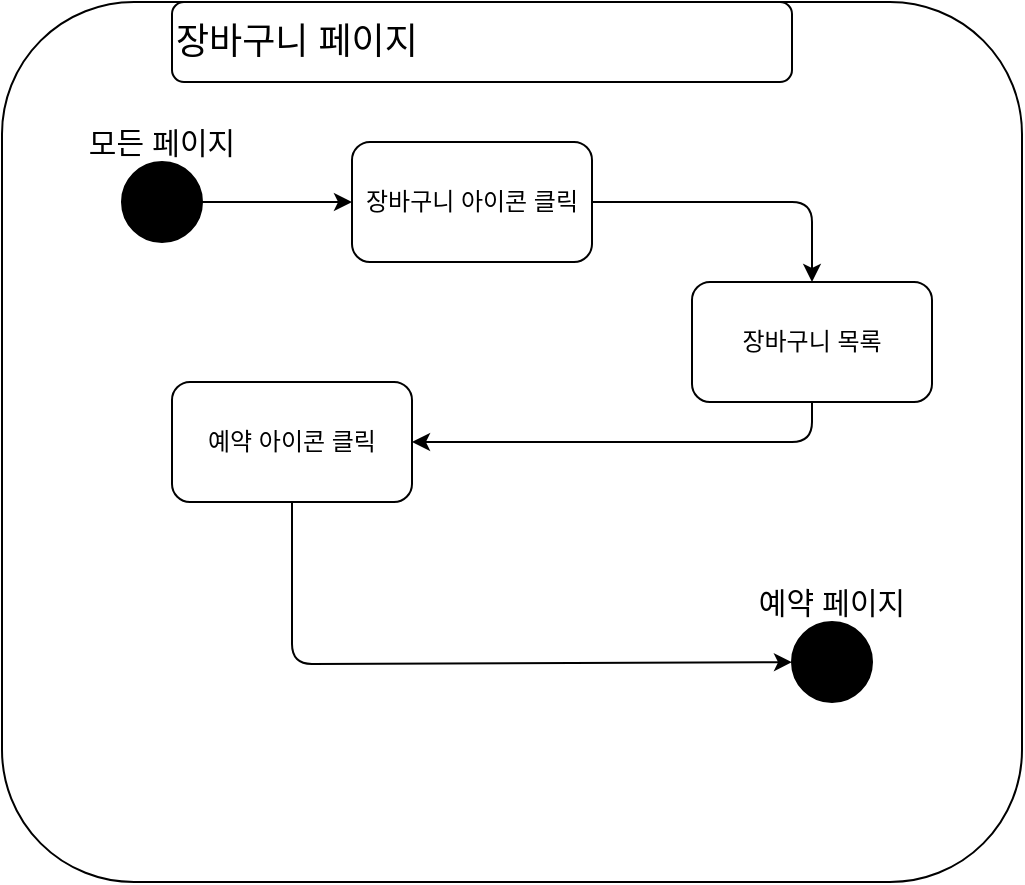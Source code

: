 <mxfile version="14.7.0" type="device"><diagram id="prtHgNgQTEPvFCAcTncT" name="Page-1"><mxGraphModel dx="981" dy="548" grid="1" gridSize="10" guides="1" tooltips="1" connect="1" arrows="1" fold="1" page="1" pageScale="1" pageWidth="827" pageHeight="1169" math="0" shadow="0"><root><mxCell id="0"/><mxCell id="1" parent="0"/><mxCell id="Vm51hOt__rkrwcAjc-j6-1" value="" style="whiteSpace=wrap;html=1;rounded=1;" parent="1" vertex="1"><mxGeometry x="25" y="50" width="510" height="440" as="geometry"/></mxCell><mxCell id="Vm51hOt__rkrwcAjc-j6-5" value="" style="edgeStyle=orthogonalEdgeStyle;orthogonalLoop=1;jettySize=auto;html=1;" parent="1" source="Vm51hOt__rkrwcAjc-j6-2" target="Vm51hOt__rkrwcAjc-j6-4" edge="1"><mxGeometry relative="1" as="geometry"/></mxCell><mxCell id="Vm51hOt__rkrwcAjc-j6-2" value="" style="ellipse;whiteSpace=wrap;html=1;aspect=fixed;rounded=1;fillColor=#000000;" parent="1" vertex="1"><mxGeometry x="85" y="130" width="40" height="40" as="geometry"/></mxCell><mxCell id="Vm51hOt__rkrwcAjc-j6-3" value="&lt;span style=&quot;font-size: 15px&quot;&gt;모든 페이지&lt;/span&gt;" style="text;html=1;strokeColor=none;fillColor=none;align=center;verticalAlign=middle;whiteSpace=wrap;rounded=1;" parent="1" vertex="1"><mxGeometry x="55" y="110" width="100" height="20" as="geometry"/></mxCell><mxCell id="Vm51hOt__rkrwcAjc-j6-7" value="" style="edgeStyle=orthogonalEdgeStyle;orthogonalLoop=1;jettySize=auto;html=1;" parent="1" source="Vm51hOt__rkrwcAjc-j6-4" target="IUY-asW06UqjQo4CWW6Z-1" edge="1"><mxGeometry relative="1" as="geometry"><mxPoint x="380" y="150" as="targetPoint"/></mxGeometry></mxCell><mxCell id="Vm51hOt__rkrwcAjc-j6-4" value="장바구니 아이콘 클릭" style="whiteSpace=wrap;html=1;rounded=1;" parent="1" vertex="1"><mxGeometry x="200" y="120" width="120" height="60" as="geometry"/></mxCell><mxCell id="Vm51hOt__rkrwcAjc-j6-21" value="&lt;span style=&quot;font-size: 18px&quot;&gt;장바구니 페이지&lt;/span&gt;" style="whiteSpace=wrap;html=1;align=left;rounded=1;" parent="1" vertex="1"><mxGeometry x="110" y="50" width="310" height="40" as="geometry"/></mxCell><mxCell id="IUY-asW06UqjQo4CWW6Z-1" value="장바구니 목록" style="whiteSpace=wrap;html=1;rounded=1;" vertex="1" parent="1"><mxGeometry x="370" y="190" width="120" height="60" as="geometry"/></mxCell><mxCell id="IUY-asW06UqjQo4CWW6Z-3" value="" style="edgeStyle=orthogonalEdgeStyle;orthogonalLoop=1;jettySize=auto;html=1;exitX=0.5;exitY=1;exitDx=0;exitDy=0;" edge="1" parent="1" source="IUY-asW06UqjQo4CWW6Z-1" target="IUY-asW06UqjQo4CWW6Z-4"><mxGeometry relative="1" as="geometry"><mxPoint x="330" y="160" as="sourcePoint"/><mxPoint x="390" y="160" as="targetPoint"/></mxGeometry></mxCell><mxCell id="IUY-asW06UqjQo4CWW6Z-4" value="예약 아이콘 클릭" style="whiteSpace=wrap;html=1;rounded=1;" vertex="1" parent="1"><mxGeometry x="110" y="240" width="120" height="60" as="geometry"/></mxCell><mxCell id="IUY-asW06UqjQo4CWW6Z-5" value="" style="endArrow=classic;html=1;exitX=0.5;exitY=1;exitDx=0;exitDy=0;" edge="1" parent="1" source="IUY-asW06UqjQo4CWW6Z-4" target="IUY-asW06UqjQo4CWW6Z-6"><mxGeometry width="50" height="50" relative="1" as="geometry"><mxPoint x="310" y="340" as="sourcePoint"/><mxPoint x="360" y="290" as="targetPoint"/><Array as="points"><mxPoint x="170" y="381"/></Array></mxGeometry></mxCell><mxCell id="IUY-asW06UqjQo4CWW6Z-6" value="" style="ellipse;whiteSpace=wrap;html=1;aspect=fixed;rounded=1;fillColor=#000000;" vertex="1" parent="1"><mxGeometry x="420" y="360" width="40" height="40" as="geometry"/></mxCell><mxCell id="IUY-asW06UqjQo4CWW6Z-7" value="&lt;span style=&quot;font-size: 15px&quot;&gt;예약 페이지&lt;/span&gt;" style="text;html=1;strokeColor=none;fillColor=none;align=center;verticalAlign=middle;whiteSpace=wrap;rounded=1;" vertex="1" parent="1"><mxGeometry x="390" y="340" width="100" height="20" as="geometry"/></mxCell></root></mxGraphModel></diagram></mxfile>